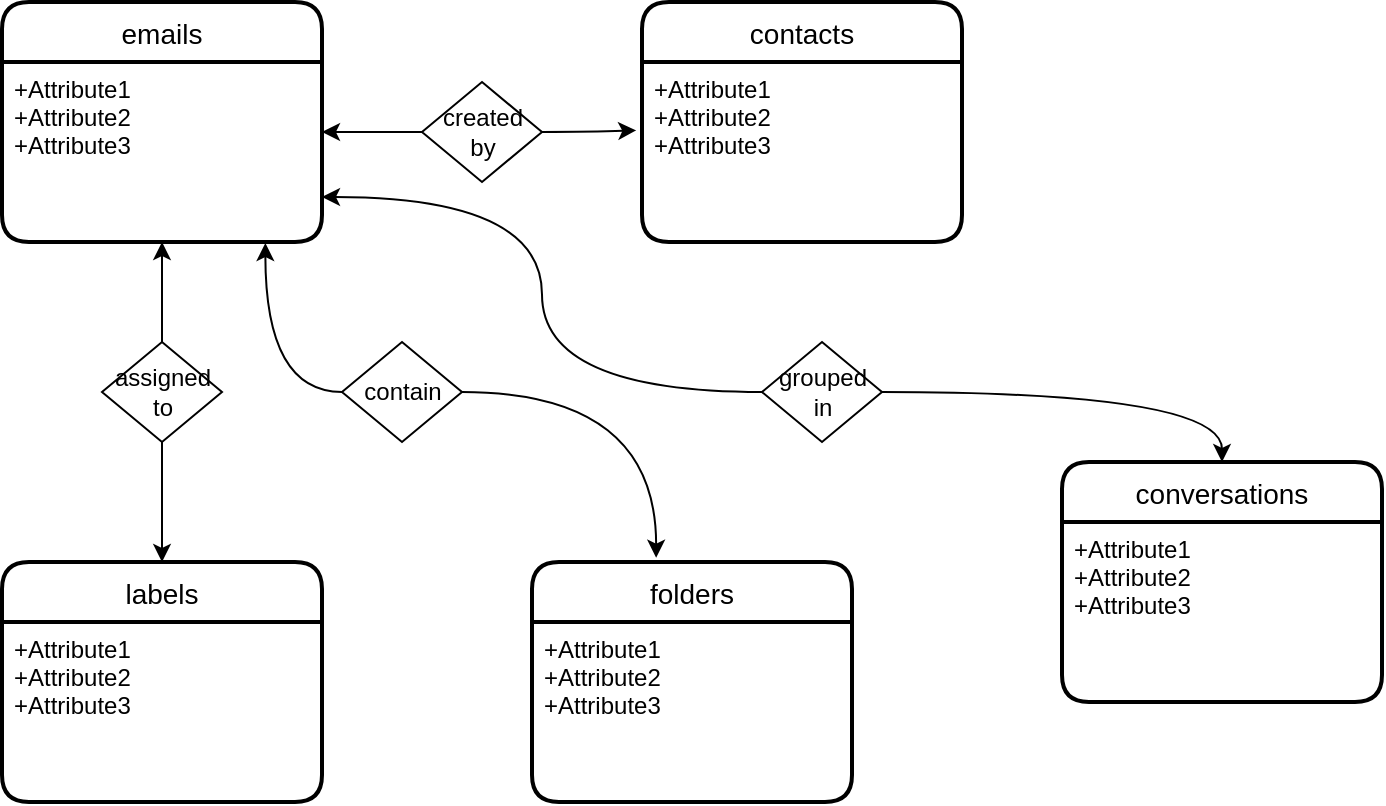 <mxfile version="16.6.2" type="github">
  <diagram id="S5U35zioawIEqd8V08nD" name="Page-1">
    <mxGraphModel dx="782" dy="694" grid="1" gridSize="10" guides="1" tooltips="1" connect="1" arrows="1" fold="1" page="1" pageScale="1" pageWidth="850" pageHeight="1100" math="0" shadow="0">
      <root>
        <mxCell id="0" />
        <mxCell id="1" parent="0" />
        <mxCell id="wlDCUmGC1mf5rQUe6NT3-1" value="emails" style="swimlane;childLayout=stackLayout;horizontal=1;startSize=30;horizontalStack=0;rounded=1;fontSize=14;fontStyle=0;strokeWidth=2;resizeParent=0;resizeLast=1;shadow=0;dashed=0;align=center;" vertex="1" parent="1">
          <mxGeometry x="80" y="80" width="160" height="120" as="geometry" />
        </mxCell>
        <mxCell id="wlDCUmGC1mf5rQUe6NT3-2" value="+Attribute1&#xa;+Attribute2&#xa;+Attribute3" style="align=left;strokeColor=none;fillColor=none;spacingLeft=4;fontSize=12;verticalAlign=top;resizable=0;rotatable=0;part=1;" vertex="1" parent="wlDCUmGC1mf5rQUe6NT3-1">
          <mxGeometry y="30" width="160" height="90" as="geometry" />
        </mxCell>
        <mxCell id="wlDCUmGC1mf5rQUe6NT3-3" value="contacts" style="swimlane;childLayout=stackLayout;horizontal=1;startSize=30;horizontalStack=0;rounded=1;fontSize=14;fontStyle=0;strokeWidth=2;resizeParent=0;resizeLast=1;shadow=0;dashed=0;align=center;" vertex="1" parent="1">
          <mxGeometry x="400" y="80" width="160" height="120" as="geometry" />
        </mxCell>
        <mxCell id="wlDCUmGC1mf5rQUe6NT3-4" value="+Attribute1&#xa;+Attribute2&#xa;+Attribute3" style="align=left;strokeColor=none;fillColor=none;spacingLeft=4;fontSize=12;verticalAlign=top;resizable=0;rotatable=0;part=1;" vertex="1" parent="wlDCUmGC1mf5rQUe6NT3-3">
          <mxGeometry y="30" width="160" height="90" as="geometry" />
        </mxCell>
        <mxCell id="wlDCUmGC1mf5rQUe6NT3-5" value="folders" style="swimlane;childLayout=stackLayout;horizontal=1;startSize=30;horizontalStack=0;rounded=1;fontSize=14;fontStyle=0;strokeWidth=2;resizeParent=0;resizeLast=1;shadow=0;dashed=0;align=center;" vertex="1" parent="1">
          <mxGeometry x="345" y="360" width="160" height="120" as="geometry" />
        </mxCell>
        <mxCell id="wlDCUmGC1mf5rQUe6NT3-6" value="+Attribute1&#xa;+Attribute2&#xa;+Attribute3" style="align=left;strokeColor=none;fillColor=none;spacingLeft=4;fontSize=12;verticalAlign=top;resizable=0;rotatable=0;part=1;" vertex="1" parent="wlDCUmGC1mf5rQUe6NT3-5">
          <mxGeometry y="30" width="160" height="90" as="geometry" />
        </mxCell>
        <mxCell id="wlDCUmGC1mf5rQUe6NT3-7" value="labels " style="swimlane;childLayout=stackLayout;horizontal=1;startSize=30;horizontalStack=0;rounded=1;fontSize=14;fontStyle=0;strokeWidth=2;resizeParent=0;resizeLast=1;shadow=0;dashed=0;align=center;" vertex="1" parent="1">
          <mxGeometry x="80" y="360" width="160" height="120" as="geometry" />
        </mxCell>
        <mxCell id="wlDCUmGC1mf5rQUe6NT3-8" value="+Attribute1&#xa;+Attribute2&#xa;+Attribute3" style="align=left;strokeColor=none;fillColor=none;spacingLeft=4;fontSize=12;verticalAlign=top;resizable=0;rotatable=0;part=1;" vertex="1" parent="wlDCUmGC1mf5rQUe6NT3-7">
          <mxGeometry y="30" width="160" height="90" as="geometry" />
        </mxCell>
        <mxCell id="wlDCUmGC1mf5rQUe6NT3-10" value="" style="edgeStyle=orthogonalEdgeStyle;rounded=0;orthogonalLoop=1;jettySize=auto;html=1;curved=1;" edge="1" parent="1" source="wlDCUmGC1mf5rQUe6NT3-9" target="wlDCUmGC1mf5rQUe6NT3-2">
          <mxGeometry relative="1" as="geometry" />
        </mxCell>
        <mxCell id="wlDCUmGC1mf5rQUe6NT3-11" value="" style="edgeStyle=orthogonalEdgeStyle;rounded=0;orthogonalLoop=1;jettySize=auto;html=1;entryX=0.5;entryY=0;entryDx=0;entryDy=0;curved=1;" edge="1" parent="1" source="wlDCUmGC1mf5rQUe6NT3-9" target="wlDCUmGC1mf5rQUe6NT3-7">
          <mxGeometry relative="1" as="geometry" />
        </mxCell>
        <mxCell id="wlDCUmGC1mf5rQUe6NT3-9" value="&lt;div&gt;assigned &lt;br&gt;&lt;/div&gt;&lt;div&gt;to&lt;/div&gt;" style="shape=rhombus;html=1;dashed=0;whitespace=wrap;perimeter=rhombusPerimeter;" vertex="1" parent="1">
          <mxGeometry x="130" y="250" width="60" height="50" as="geometry" />
        </mxCell>
        <mxCell id="wlDCUmGC1mf5rQUe6NT3-20" value="" style="edgeStyle=orthogonalEdgeStyle;rounded=0;orthogonalLoop=1;jettySize=auto;html=1;entryX=0.823;entryY=1.006;entryDx=0;entryDy=0;entryPerimeter=0;curved=1;" edge="1" parent="1" source="wlDCUmGC1mf5rQUe6NT3-12" target="wlDCUmGC1mf5rQUe6NT3-2">
          <mxGeometry relative="1" as="geometry" />
        </mxCell>
        <mxCell id="wlDCUmGC1mf5rQUe6NT3-21" style="edgeStyle=orthogonalEdgeStyle;rounded=0;orthogonalLoop=1;jettySize=auto;html=1;entryX=0.388;entryY=-0.018;entryDx=0;entryDy=0;entryPerimeter=0;curved=1;" edge="1" parent="1" source="wlDCUmGC1mf5rQUe6NT3-12" target="wlDCUmGC1mf5rQUe6NT3-5">
          <mxGeometry relative="1" as="geometry" />
        </mxCell>
        <mxCell id="wlDCUmGC1mf5rQUe6NT3-12" value="contain" style="shape=rhombus;html=1;dashed=0;whitespace=wrap;perimeter=rhombusPerimeter;" vertex="1" parent="1">
          <mxGeometry x="250" y="250" width="60" height="50" as="geometry" />
        </mxCell>
        <mxCell id="wlDCUmGC1mf5rQUe6NT3-18" value="" style="edgeStyle=orthogonalEdgeStyle;rounded=0;orthogonalLoop=1;jettySize=auto;html=1;entryX=-0.018;entryY=0.38;entryDx=0;entryDy=0;entryPerimeter=0;curved=1;" edge="1" parent="1" source="wlDCUmGC1mf5rQUe6NT3-13" target="wlDCUmGC1mf5rQUe6NT3-4">
          <mxGeometry relative="1" as="geometry" />
        </mxCell>
        <mxCell id="wlDCUmGC1mf5rQUe6NT3-19" value="" style="edgeStyle=orthogonalEdgeStyle;rounded=0;orthogonalLoop=1;jettySize=auto;html=1;curved=1;" edge="1" parent="1" source="wlDCUmGC1mf5rQUe6NT3-13">
          <mxGeometry relative="1" as="geometry">
            <mxPoint x="240" y="145" as="targetPoint" />
          </mxGeometry>
        </mxCell>
        <mxCell id="wlDCUmGC1mf5rQUe6NT3-13" value="&lt;div&gt;created &lt;br&gt;&lt;/div&gt;&lt;div&gt;by&lt;/div&gt;" style="shape=rhombus;html=1;dashed=0;whitespace=wrap;perimeter=rhombusPerimeter;" vertex="1" parent="1">
          <mxGeometry x="290" y="120" width="60" height="50" as="geometry" />
        </mxCell>
        <mxCell id="wlDCUmGC1mf5rQUe6NT3-16" value="conversations" style="swimlane;childLayout=stackLayout;horizontal=1;startSize=30;horizontalStack=0;rounded=1;fontSize=14;fontStyle=0;strokeWidth=2;resizeParent=0;resizeLast=1;shadow=0;dashed=0;align=center;" vertex="1" parent="1">
          <mxGeometry x="610" y="310" width="160" height="120" as="geometry" />
        </mxCell>
        <mxCell id="wlDCUmGC1mf5rQUe6NT3-17" value="+Attribute1&#xa;+Attribute2&#xa;+Attribute3" style="align=left;strokeColor=none;fillColor=none;spacingLeft=4;fontSize=12;verticalAlign=top;resizable=0;rotatable=0;part=1;" vertex="1" parent="wlDCUmGC1mf5rQUe6NT3-16">
          <mxGeometry y="30" width="160" height="90" as="geometry" />
        </mxCell>
        <mxCell id="wlDCUmGC1mf5rQUe6NT3-23" style="edgeStyle=orthogonalEdgeStyle;rounded=0;orthogonalLoop=1;jettySize=auto;html=1;curved=1;" edge="1" parent="1" source="wlDCUmGC1mf5rQUe6NT3-22" target="wlDCUmGC1mf5rQUe6NT3-16">
          <mxGeometry relative="1" as="geometry" />
        </mxCell>
        <mxCell id="wlDCUmGC1mf5rQUe6NT3-24" style="edgeStyle=orthogonalEdgeStyle;rounded=0;orthogonalLoop=1;jettySize=auto;html=1;entryX=1;entryY=0.75;entryDx=0;entryDy=0;curved=1;" edge="1" parent="1" source="wlDCUmGC1mf5rQUe6NT3-22" target="wlDCUmGC1mf5rQUe6NT3-2">
          <mxGeometry relative="1" as="geometry" />
        </mxCell>
        <mxCell id="wlDCUmGC1mf5rQUe6NT3-22" value="&lt;div&gt;grouped &lt;br&gt;&lt;/div&gt;&lt;div&gt;in&lt;/div&gt;" style="shape=rhombus;html=1;dashed=0;whitespace=wrap;perimeter=rhombusPerimeter;" vertex="1" parent="1">
          <mxGeometry x="460" y="250" width="60" height="50" as="geometry" />
        </mxCell>
      </root>
    </mxGraphModel>
  </diagram>
</mxfile>
